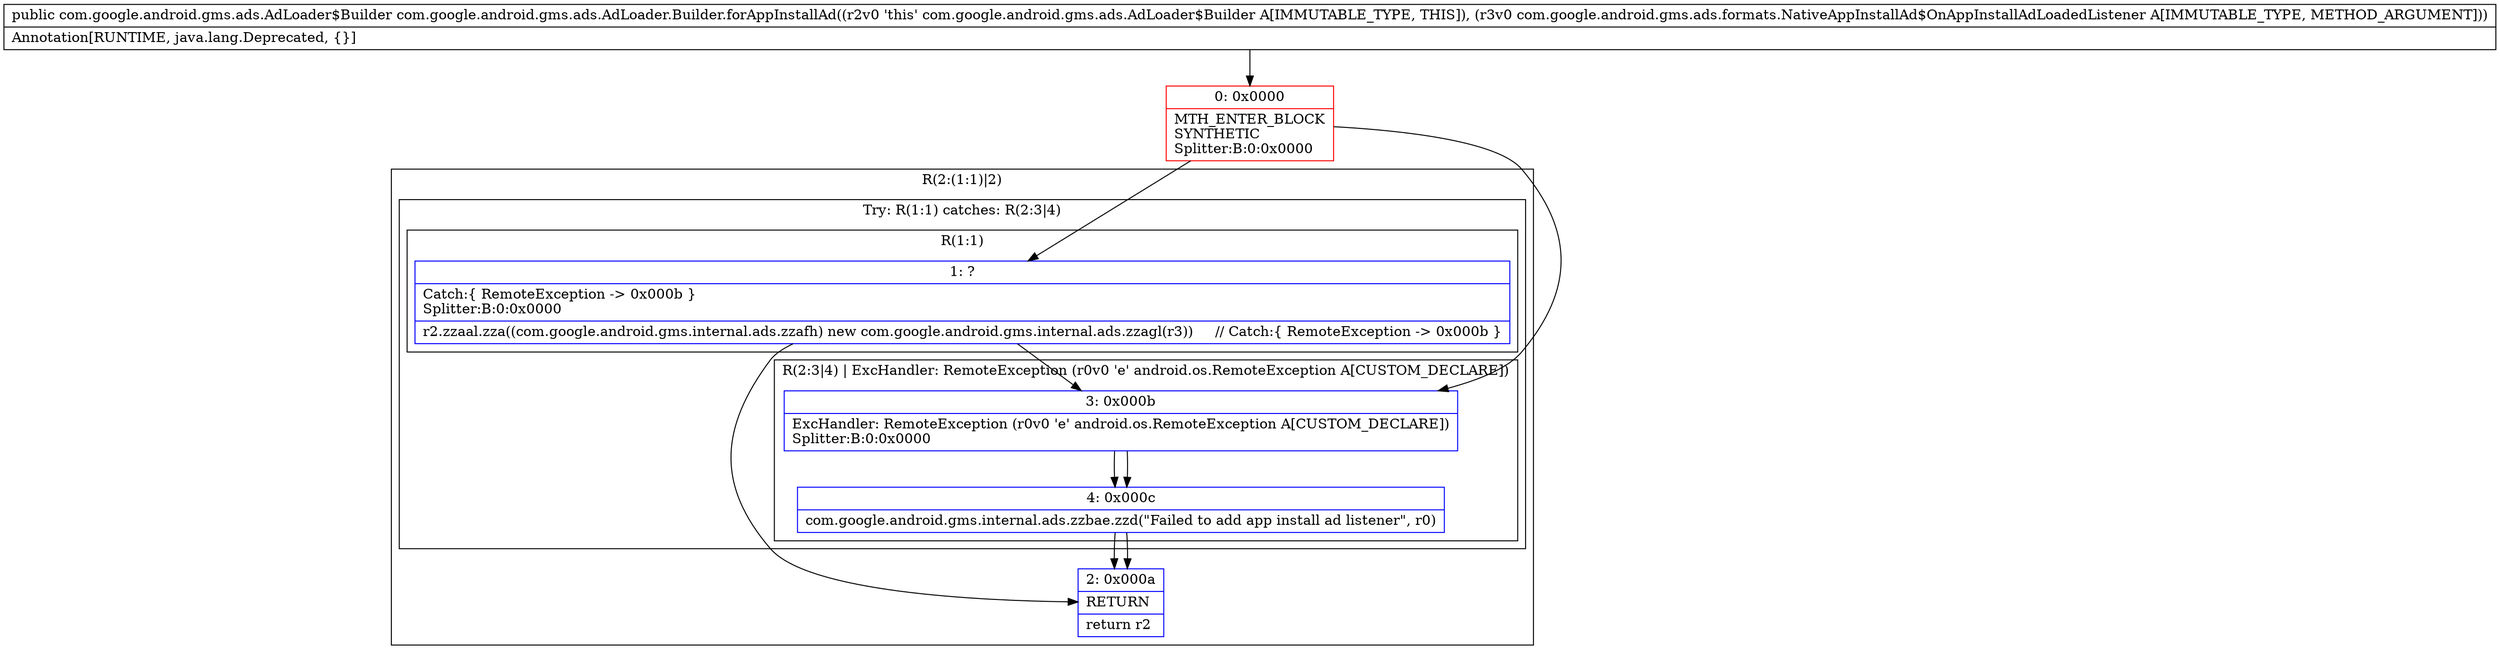 digraph "CFG forcom.google.android.gms.ads.AdLoader.Builder.forAppInstallAd(Lcom\/google\/android\/gms\/ads\/formats\/NativeAppInstallAd$OnAppInstallAdLoadedListener;)Lcom\/google\/android\/gms\/ads\/AdLoader$Builder;" {
subgraph cluster_Region_1046486256 {
label = "R(2:(1:1)|2)";
node [shape=record,color=blue];
subgraph cluster_TryCatchRegion_351535516 {
label = "Try: R(1:1) catches: R(2:3|4)";
node [shape=record,color=blue];
subgraph cluster_Region_889160547 {
label = "R(1:1)";
node [shape=record,color=blue];
Node_1 [shape=record,label="{1\:\ ?|Catch:\{ RemoteException \-\> 0x000b \}\lSplitter:B:0:0x0000\l|r2.zzaal.zza((com.google.android.gms.internal.ads.zzafh) new com.google.android.gms.internal.ads.zzagl(r3))     \/\/ Catch:\{ RemoteException \-\> 0x000b \}\l}"];
}
subgraph cluster_Region_175061736 {
label = "R(2:3|4) | ExcHandler: RemoteException (r0v0 'e' android.os.RemoteException A[CUSTOM_DECLARE])\l";
node [shape=record,color=blue];
Node_3 [shape=record,label="{3\:\ 0x000b|ExcHandler: RemoteException (r0v0 'e' android.os.RemoteException A[CUSTOM_DECLARE])\lSplitter:B:0:0x0000\l}"];
Node_4 [shape=record,label="{4\:\ 0x000c|com.google.android.gms.internal.ads.zzbae.zzd(\"Failed to add app install ad listener\", r0)\l}"];
}
}
Node_2 [shape=record,label="{2\:\ 0x000a|RETURN\l|return r2\l}"];
}
subgraph cluster_Region_175061736 {
label = "R(2:3|4) | ExcHandler: RemoteException (r0v0 'e' android.os.RemoteException A[CUSTOM_DECLARE])\l";
node [shape=record,color=blue];
Node_3 [shape=record,label="{3\:\ 0x000b|ExcHandler: RemoteException (r0v0 'e' android.os.RemoteException A[CUSTOM_DECLARE])\lSplitter:B:0:0x0000\l}"];
Node_4 [shape=record,label="{4\:\ 0x000c|com.google.android.gms.internal.ads.zzbae.zzd(\"Failed to add app install ad listener\", r0)\l}"];
}
Node_0 [shape=record,color=red,label="{0\:\ 0x0000|MTH_ENTER_BLOCK\lSYNTHETIC\lSplitter:B:0:0x0000\l}"];
MethodNode[shape=record,label="{public com.google.android.gms.ads.AdLoader$Builder com.google.android.gms.ads.AdLoader.Builder.forAppInstallAd((r2v0 'this' com.google.android.gms.ads.AdLoader$Builder A[IMMUTABLE_TYPE, THIS]), (r3v0 com.google.android.gms.ads.formats.NativeAppInstallAd$OnAppInstallAdLoadedListener A[IMMUTABLE_TYPE, METHOD_ARGUMENT]))  | Annotation[RUNTIME, java.lang.Deprecated, \{\}]\l}"];
MethodNode -> Node_0;
Node_1 -> Node_2;
Node_1 -> Node_3;
Node_3 -> Node_4;
Node_4 -> Node_2;
Node_3 -> Node_4;
Node_4 -> Node_2;
Node_0 -> Node_1;
Node_0 -> Node_3;
}

